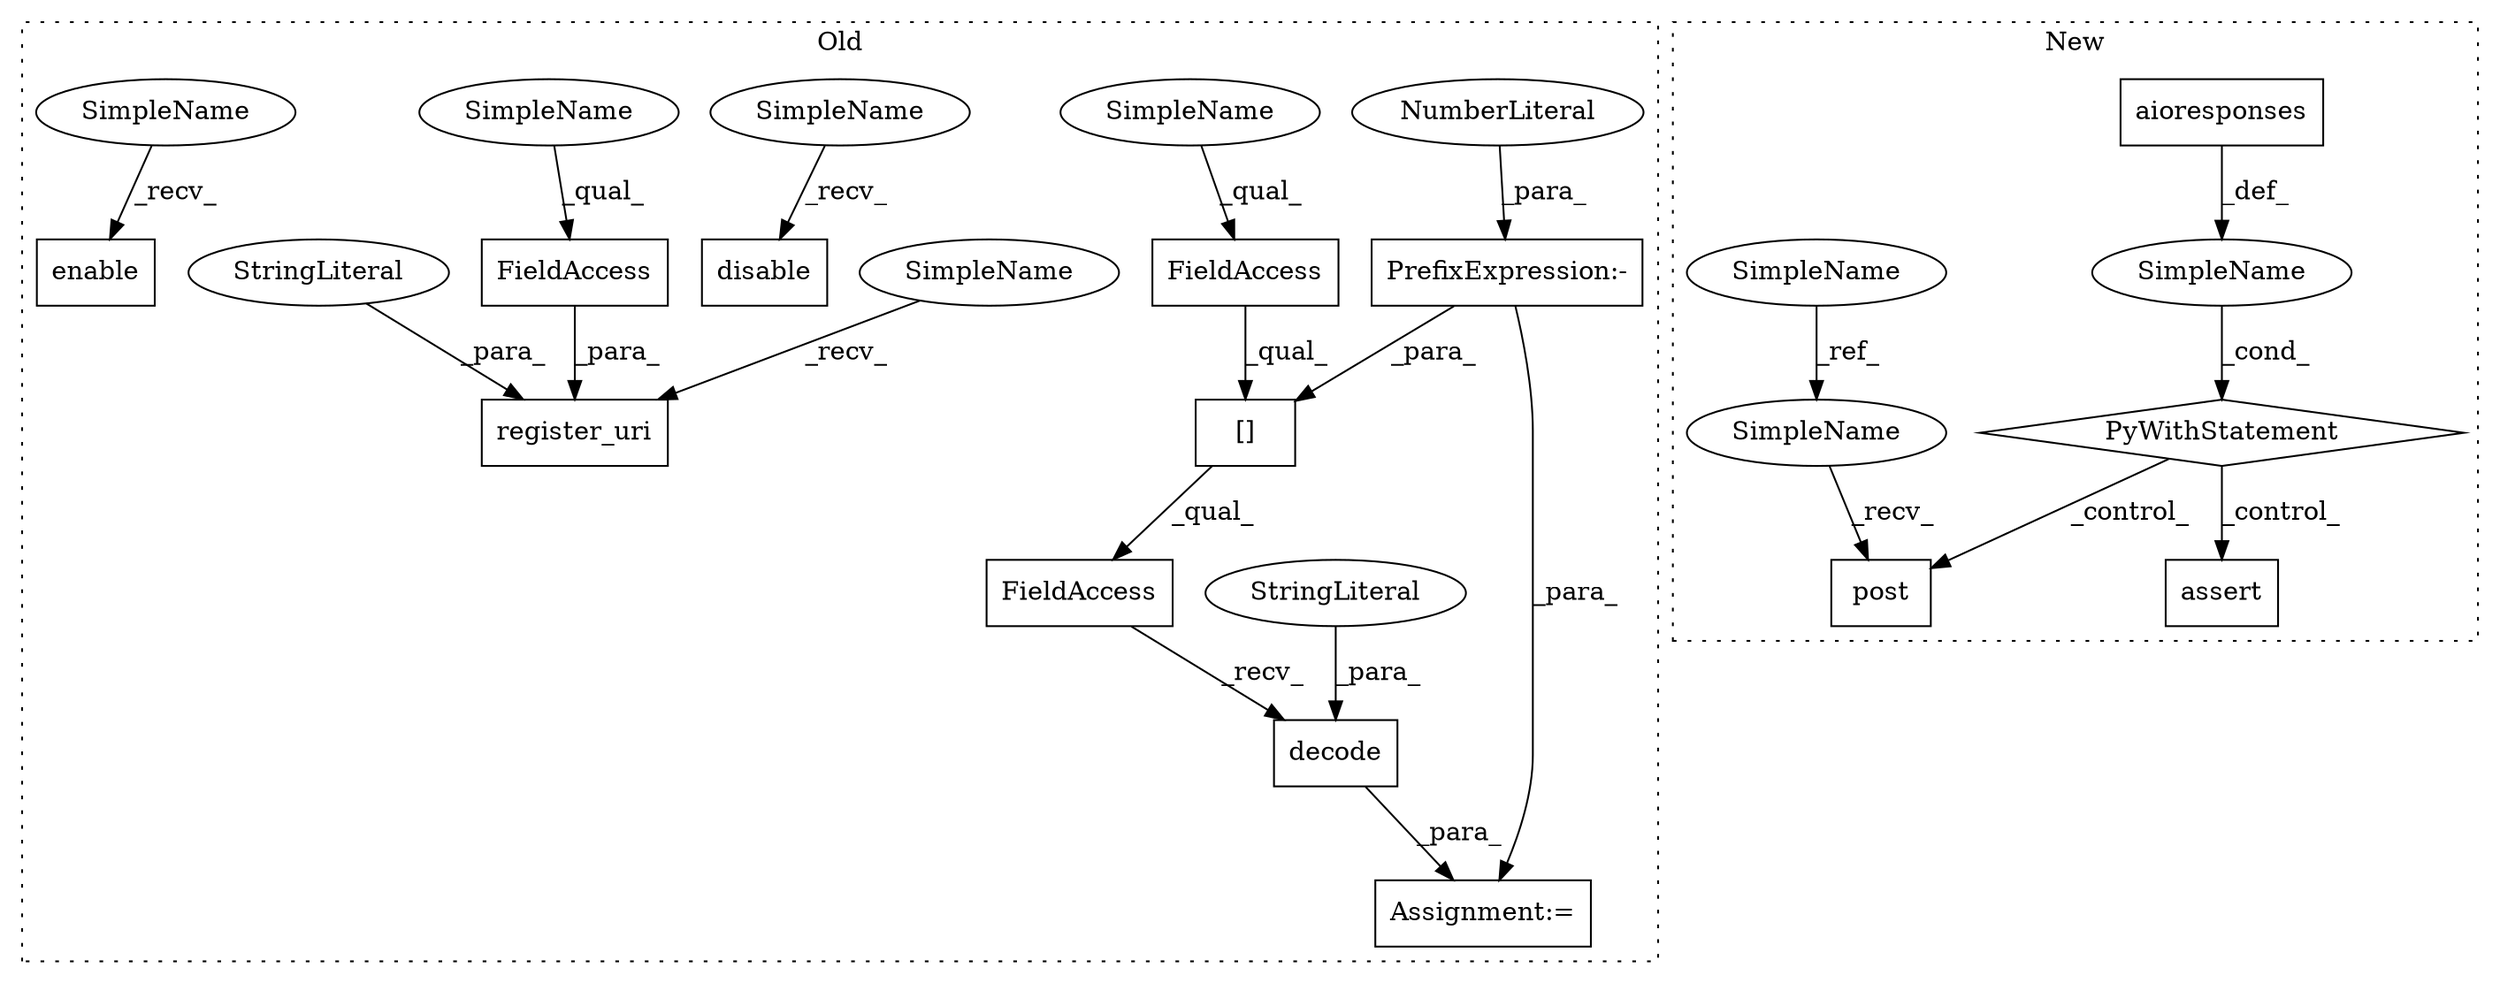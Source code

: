 digraph G {
subgraph cluster0 {
1 [label="decode" a="32" s="4254,4268" l="7,1" shape="box"];
4 [label="FieldAccess" a="22" s="4219" l="34" shape="box"];
6 [label="[]" a="2" s="4219,4247" l="26,1" shape="box"];
8 [label="StringLiteral" a="45" s="4261" l="7" shape="ellipse"];
9 [label="PrefixExpression:-" a="38" s="4245" l="1" shape="box"];
10 [label="NumberLiteral" a="34" s="4246" l="1" shape="ellipse"];
11 [label="FieldAccess" a="22" s="4219" l="25" shape="box"];
12 [label="Assignment:=" a="7" s="4218" l="1" shape="box"];
15 [label="register_uri" a="32" s="3886,3987" l="13,1" shape="box"];
16 [label="enable" a="32" s="4004" l="8" shape="box"];
17 [label="disable" a="32" s="4130" l="9" shape="box"];
18 [label="FieldAccess" a="22" s="3899" l="14" shape="box"];
19 [label="StringLiteral" a="45" s="3914" l="35" shape="ellipse"];
21 [label="SimpleName" a="42" s="3876" l="9" shape="ellipse"];
22 [label="SimpleName" a="42" s="4120" l="9" shape="ellipse"];
23 [label="SimpleName" a="42" s="3899" l="9" shape="ellipse"];
24 [label="SimpleName" a="42" s="4219" l="9" shape="ellipse"];
25 [label="SimpleName" a="42" s="3994" l="9" shape="ellipse"];
label = "Old";
style="dotted";
}
subgraph cluster1 {
2 [label="aioresponses" a="32" s="4042" l="14" shape="box"];
3 [label="PyWithStatement" a="104" s="4032,4056" l="10,2" shape="diamond"];
5 [label="assert" a="6" s="4378" l="7" shape="box"];
7 [label="SimpleName" a="42" s="" l="" shape="ellipse"];
13 [label="post" a="32" s="4091,4187" l="5,1" shape="box"];
14 [label="SimpleName" a="42" s="4070" l="6" shape="ellipse"];
20 [label="SimpleName" a="42" s="4084" l="6" shape="ellipse"];
label = "New";
style="dotted";
}
1 -> 12 [label="_para_"];
2 -> 7 [label="_def_"];
3 -> 5 [label="_control_"];
3 -> 13 [label="_control_"];
4 -> 1 [label="_recv_"];
6 -> 4 [label="_qual_"];
7 -> 3 [label="_cond_"];
8 -> 1 [label="_para_"];
9 -> 6 [label="_para_"];
9 -> 12 [label="_para_"];
10 -> 9 [label="_para_"];
11 -> 6 [label="_qual_"];
14 -> 20 [label="_ref_"];
18 -> 15 [label="_para_"];
19 -> 15 [label="_para_"];
20 -> 13 [label="_recv_"];
21 -> 15 [label="_recv_"];
22 -> 17 [label="_recv_"];
23 -> 18 [label="_qual_"];
24 -> 11 [label="_qual_"];
25 -> 16 [label="_recv_"];
}